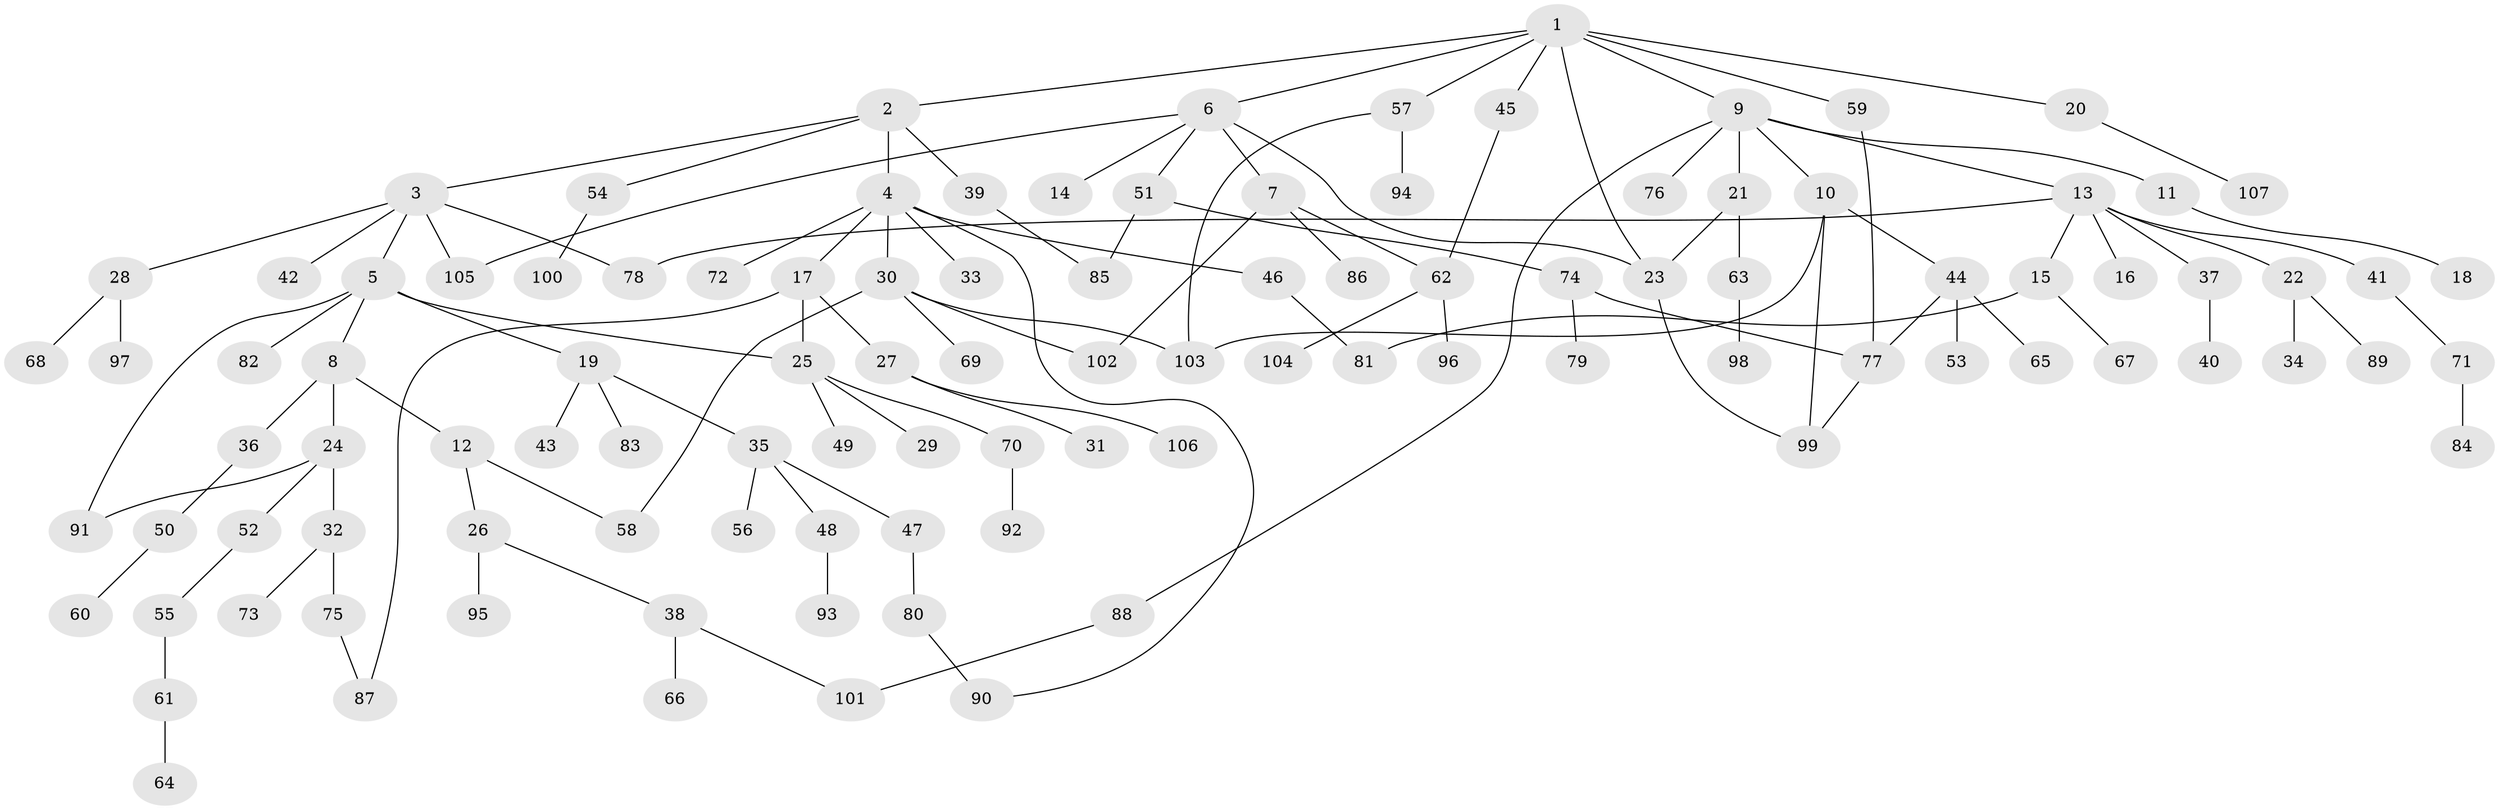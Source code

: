 // Generated by graph-tools (version 1.1) at 2025/00/03/09/25 03:00:57]
// undirected, 107 vertices, 126 edges
graph export_dot {
graph [start="1"]
  node [color=gray90,style=filled];
  1;
  2;
  3;
  4;
  5;
  6;
  7;
  8;
  9;
  10;
  11;
  12;
  13;
  14;
  15;
  16;
  17;
  18;
  19;
  20;
  21;
  22;
  23;
  24;
  25;
  26;
  27;
  28;
  29;
  30;
  31;
  32;
  33;
  34;
  35;
  36;
  37;
  38;
  39;
  40;
  41;
  42;
  43;
  44;
  45;
  46;
  47;
  48;
  49;
  50;
  51;
  52;
  53;
  54;
  55;
  56;
  57;
  58;
  59;
  60;
  61;
  62;
  63;
  64;
  65;
  66;
  67;
  68;
  69;
  70;
  71;
  72;
  73;
  74;
  75;
  76;
  77;
  78;
  79;
  80;
  81;
  82;
  83;
  84;
  85;
  86;
  87;
  88;
  89;
  90;
  91;
  92;
  93;
  94;
  95;
  96;
  97;
  98;
  99;
  100;
  101;
  102;
  103;
  104;
  105;
  106;
  107;
  1 -- 2;
  1 -- 6;
  1 -- 9;
  1 -- 20;
  1 -- 45;
  1 -- 57;
  1 -- 59;
  1 -- 23;
  2 -- 3;
  2 -- 4;
  2 -- 39;
  2 -- 54;
  3 -- 5;
  3 -- 28;
  3 -- 42;
  3 -- 78;
  3 -- 105;
  4 -- 17;
  4 -- 30;
  4 -- 33;
  4 -- 46;
  4 -- 72;
  4 -- 90;
  5 -- 8;
  5 -- 19;
  5 -- 25;
  5 -- 82;
  5 -- 91;
  6 -- 7;
  6 -- 14;
  6 -- 51;
  6 -- 105;
  6 -- 23;
  7 -- 86;
  7 -- 102;
  7 -- 62;
  8 -- 12;
  8 -- 24;
  8 -- 36;
  9 -- 10;
  9 -- 11;
  9 -- 13;
  9 -- 21;
  9 -- 76;
  9 -- 88;
  10 -- 44;
  10 -- 99;
  10 -- 103;
  11 -- 18;
  12 -- 26;
  12 -- 58;
  13 -- 15;
  13 -- 16;
  13 -- 22;
  13 -- 37;
  13 -- 41;
  13 -- 78;
  15 -- 67;
  15 -- 81;
  17 -- 27;
  17 -- 87;
  17 -- 25;
  19 -- 35;
  19 -- 43;
  19 -- 83;
  20 -- 107;
  21 -- 23;
  21 -- 63;
  22 -- 34;
  22 -- 89;
  23 -- 99;
  24 -- 32;
  24 -- 52;
  24 -- 91;
  25 -- 29;
  25 -- 49;
  25 -- 70;
  26 -- 38;
  26 -- 95;
  27 -- 31;
  27 -- 106;
  28 -- 68;
  28 -- 97;
  30 -- 58;
  30 -- 69;
  30 -- 102;
  30 -- 103;
  32 -- 73;
  32 -- 75;
  35 -- 47;
  35 -- 48;
  35 -- 56;
  36 -- 50;
  37 -- 40;
  38 -- 66;
  38 -- 101;
  39 -- 85;
  41 -- 71;
  44 -- 53;
  44 -- 65;
  44 -- 77;
  45 -- 62;
  46 -- 81;
  47 -- 80;
  48 -- 93;
  50 -- 60;
  51 -- 74;
  51 -- 85;
  52 -- 55;
  54 -- 100;
  55 -- 61;
  57 -- 94;
  57 -- 103;
  59 -- 77;
  61 -- 64;
  62 -- 96;
  62 -- 104;
  63 -- 98;
  70 -- 92;
  71 -- 84;
  74 -- 79;
  74 -- 77;
  75 -- 87;
  77 -- 99;
  80 -- 90;
  88 -- 101;
}
